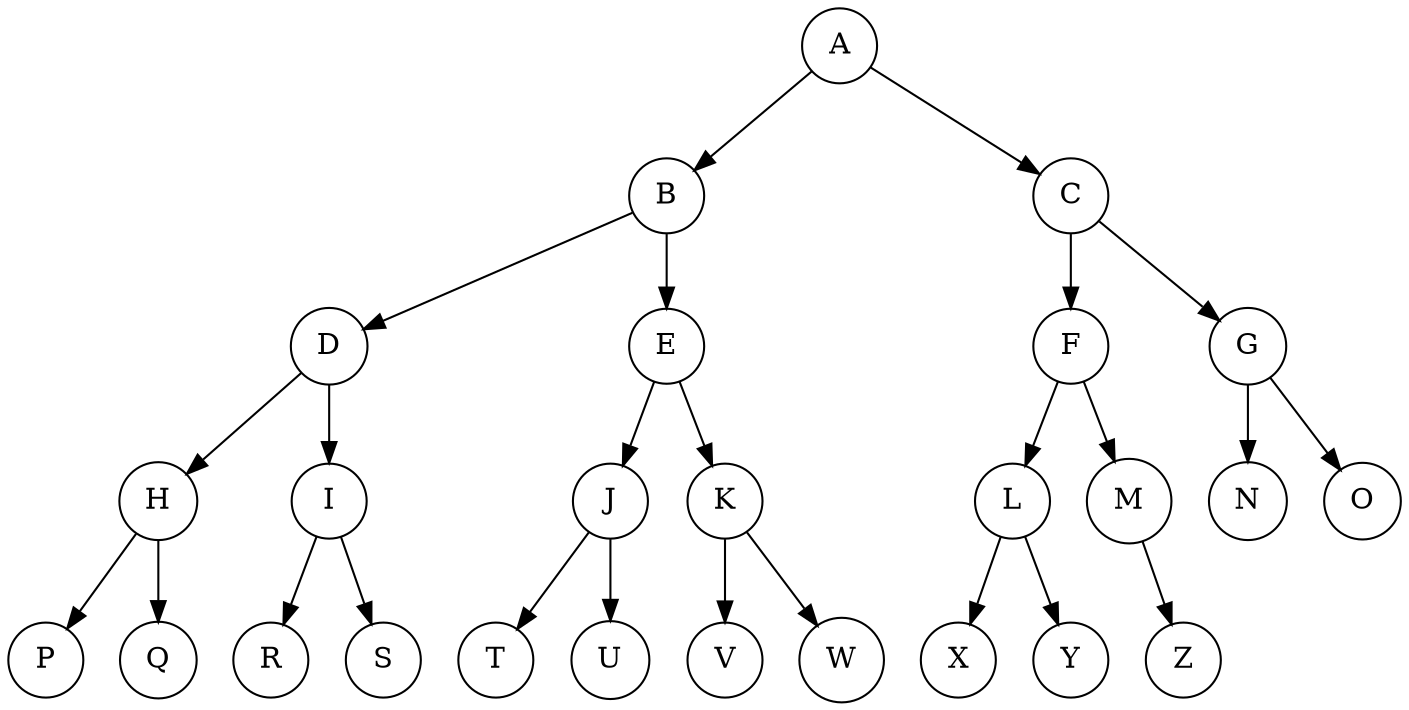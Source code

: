 digraph Tree {
	graph [rankdir=TB]
	node [shape=circle]
	0 [label=A]
	1 [label=B]
	0 -> 1
	2 [label=C]
	0 -> 2
	3 [label=D]
	1 -> 3
	4 [label=E]
	1 -> 4
	5 [label=F]
	2 -> 5
	6 [label=G]
	2 -> 6
	7 [label=H]
	3 -> 7
	8 [label=I]
	3 -> 8
	9 [label=J]
	4 -> 9
	10 [label=K]
	4 -> 10
	11 [label=L]
	5 -> 11
	12 [label=M]
	5 -> 12
	13 [label=N]
	6 -> 13
	14 [label=O]
	6 -> 14
	15 [label=P]
	7 -> 15
	16 [label=Q]
	7 -> 16
	17 [label=R]
	8 -> 17
	18 [label=S]
	8 -> 18
	19 [label=T]
	9 -> 19
	20 [label=U]
	9 -> 20
	21 [label=V]
	10 -> 21
	22 [label=W]
	10 -> 22
	23 [label=X]
	11 -> 23
	24 [label=Y]
	11 -> 24
	25 [label=Z]
	12 -> 25
}
